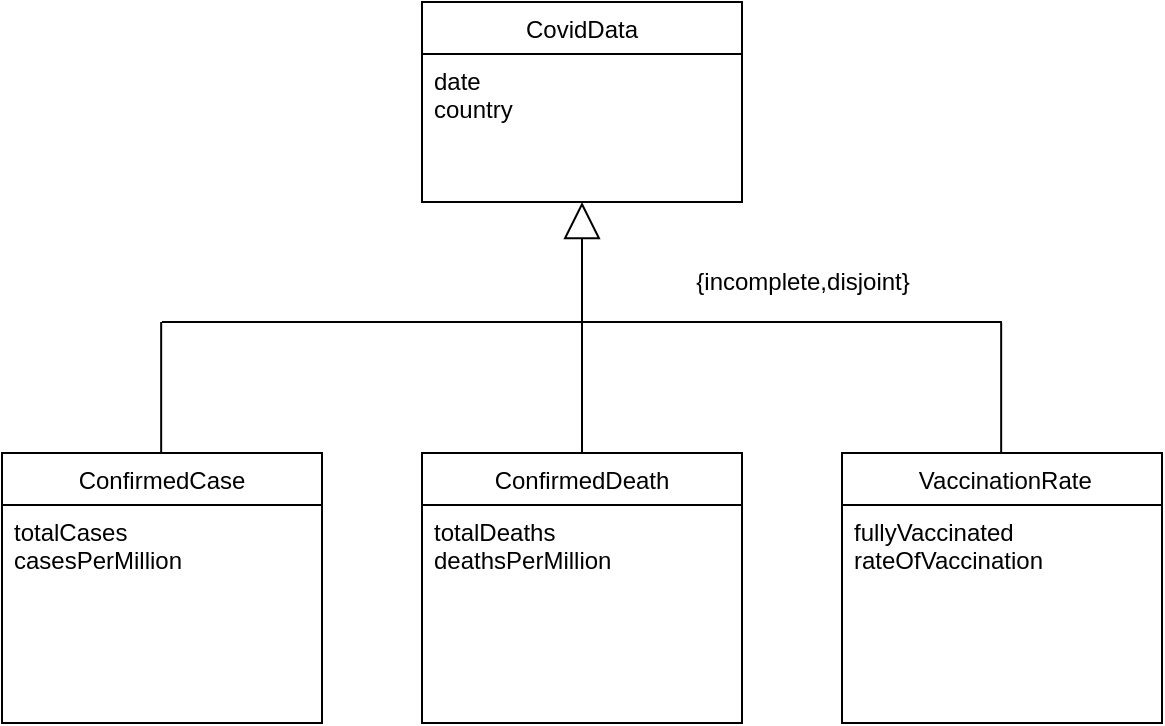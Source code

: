 <mxfile version="17.1.5" type="device"><diagram id="C5RBs43oDa-KdzZeNtuy" name="Page-1"><mxGraphModel dx="926" dy="607" grid="1" gridSize="10" guides="1" tooltips="1" connect="1" arrows="1" fold="1" page="1" pageScale="1" pageWidth="827" pageHeight="1169" math="0" shadow="0"><root><mxCell id="WIyWlLk6GJQsqaUBKTNV-0"/><mxCell id="WIyWlLk6GJQsqaUBKTNV-1" parent="WIyWlLk6GJQsqaUBKTNV-0"/><mxCell id="ENGa45EGYi8cEmpTTvIi-7" value="" style="endArrow=block;endSize=16;endFill=0;html=1;rounded=0;startArrow=none;startFill=0;entryX=0.5;entryY=1;entryDx=0;entryDy=0;exitX=0.5;exitY=0;exitDx=0;exitDy=0;" parent="WIyWlLk6GJQsqaUBKTNV-1" source="cYAzFI50EcxhK96TXKYv-24" target="ENGa45EGYi8cEmpTTvIi-0" edge="1"><mxGeometry width="160" relative="1" as="geometry"><mxPoint x="400" y="570" as="sourcePoint"/><mxPoint x="490" y="542.5" as="targetPoint"/></mxGeometry></mxCell><mxCell id="cYAzFI50EcxhK96TXKYv-21" value="ConfirmedCase" style="swimlane;fontStyle=0;align=center;verticalAlign=top;childLayout=stackLayout;horizontal=1;startSize=26;horizontalStack=0;resizeParent=1;resizeLast=0;collapsible=1;marginBottom=0;rounded=0;shadow=0;strokeWidth=1;" parent="WIyWlLk6GJQsqaUBKTNV-1" vertex="1"><mxGeometry x="110" y="575.5" width="160" height="135" as="geometry"><mxRectangle x="250" y="350" width="160" height="26" as="alternateBounds"/></mxGeometry></mxCell><mxCell id="cYAzFI50EcxhK96TXKYv-22" value="totalCases&#10;casesPerMillion" style="text;align=left;verticalAlign=top;spacingLeft=4;spacingRight=4;overflow=hidden;rotatable=0;points=[[0,0.5],[1,0.5]];portConstraint=eastwest;rounded=0;shadow=0;html=0;" parent="cYAzFI50EcxhK96TXKYv-21" vertex="1"><mxGeometry y="26" width="160" height="74" as="geometry"/></mxCell><mxCell id="cYAzFI50EcxhK96TXKYv-24" value="ConfirmedDeath" style="swimlane;fontStyle=0;align=center;verticalAlign=top;childLayout=stackLayout;horizontal=1;startSize=26;horizontalStack=0;resizeParent=1;resizeLast=0;collapsible=1;marginBottom=0;rounded=0;shadow=0;strokeWidth=1;" parent="WIyWlLk6GJQsqaUBKTNV-1" vertex="1"><mxGeometry x="320" y="575.5" width="160" height="135" as="geometry"><mxRectangle x="250" y="350" width="160" height="26" as="alternateBounds"/></mxGeometry></mxCell><mxCell id="cYAzFI50EcxhK96TXKYv-25" value="totalDeaths&#10;deathsPerMillion&#10;" style="text;align=left;verticalAlign=top;spacingLeft=4;spacingRight=4;overflow=hidden;rotatable=0;points=[[0,0.5],[1,0.5]];portConstraint=eastwest;rounded=0;shadow=0;html=0;" parent="cYAzFI50EcxhK96TXKYv-24" vertex="1"><mxGeometry y="26" width="160" height="74" as="geometry"/></mxCell><mxCell id="cYAzFI50EcxhK96TXKYv-26" value=" VaccinationRate" style="swimlane;fontStyle=0;align=center;verticalAlign=top;childLayout=stackLayout;horizontal=1;startSize=26;horizontalStack=0;resizeParent=1;resizeLast=0;collapsible=1;marginBottom=0;rounded=0;shadow=0;strokeWidth=1;" parent="WIyWlLk6GJQsqaUBKTNV-1" vertex="1"><mxGeometry x="530" y="575.5" width="160" height="135" as="geometry"><mxRectangle x="250" y="350" width="160" height="26" as="alternateBounds"/></mxGeometry></mxCell><mxCell id="cYAzFI50EcxhK96TXKYv-27" value="fullyVaccinated&#10;rateOfVaccination" style="text;align=left;verticalAlign=top;spacingLeft=4;spacingRight=4;overflow=hidden;rotatable=0;points=[[0,0.5],[1,0.5]];portConstraint=eastwest;rounded=0;shadow=0;html=0;" parent="cYAzFI50EcxhK96TXKYv-26" vertex="1"><mxGeometry y="26" width="160" height="74" as="geometry"/></mxCell><mxCell id="ENGa45EGYi8cEmpTTvIi-0" value="CovidData" style="swimlane;fontStyle=0;align=center;verticalAlign=top;childLayout=stackLayout;horizontal=1;startSize=26;horizontalStack=0;resizeParent=1;resizeLast=0;collapsible=1;marginBottom=0;rounded=0;shadow=0;strokeWidth=1;" parent="WIyWlLk6GJQsqaUBKTNV-1" vertex="1"><mxGeometry x="320" y="350" width="160" height="100" as="geometry"><mxRectangle x="250" y="350" width="160" height="26" as="alternateBounds"/></mxGeometry></mxCell><mxCell id="ENGa45EGYi8cEmpTTvIi-1" value="date&#10;country&#10;" style="text;align=left;verticalAlign=top;spacingLeft=4;spacingRight=4;overflow=hidden;rotatable=0;points=[[0,0.5],[1,0.5]];portConstraint=eastwest;rounded=0;shadow=0;html=0;" parent="ENGa45EGYi8cEmpTTvIi-0" vertex="1"><mxGeometry y="26" width="160" height="74" as="geometry"/></mxCell><mxCell id="ENGa45EGYi8cEmpTTvIi-9" value="" style="endArrow=none;html=1;rounded=0;" parent="WIyWlLk6GJQsqaUBKTNV-1" edge="1"><mxGeometry width="50" height="50" relative="1" as="geometry"><mxPoint x="189.58" y="575.5" as="sourcePoint"/><mxPoint x="189.58" y="510" as="targetPoint"/></mxGeometry></mxCell><mxCell id="ENGa45EGYi8cEmpTTvIi-10" value="" style="endArrow=none;html=1;rounded=0;" parent="WIyWlLk6GJQsqaUBKTNV-1" edge="1"><mxGeometry width="50" height="50" relative="1" as="geometry"><mxPoint x="609.58" y="575.5" as="sourcePoint"/><mxPoint x="609.58" y="510" as="targetPoint"/></mxGeometry></mxCell><mxCell id="ENGa45EGYi8cEmpTTvIi-11" value="" style="endArrow=none;html=1;rounded=0;" parent="WIyWlLk6GJQsqaUBKTNV-1" edge="1"><mxGeometry width="50" height="50" relative="1" as="geometry"><mxPoint x="190" y="510" as="sourcePoint"/><mxPoint x="610" y="510" as="targetPoint"/></mxGeometry></mxCell><mxCell id="Y4DDyUenSU_m7IXQEQrx-0" value="{incomplete,disjoint}" style="text;html=1;resizable=0;autosize=1;align=center;verticalAlign=middle;points=[];fillColor=none;strokeColor=none;rounded=0;" vertex="1" parent="WIyWlLk6GJQsqaUBKTNV-1"><mxGeometry x="450" y="480" width="120" height="20" as="geometry"/></mxCell></root></mxGraphModel></diagram></mxfile>